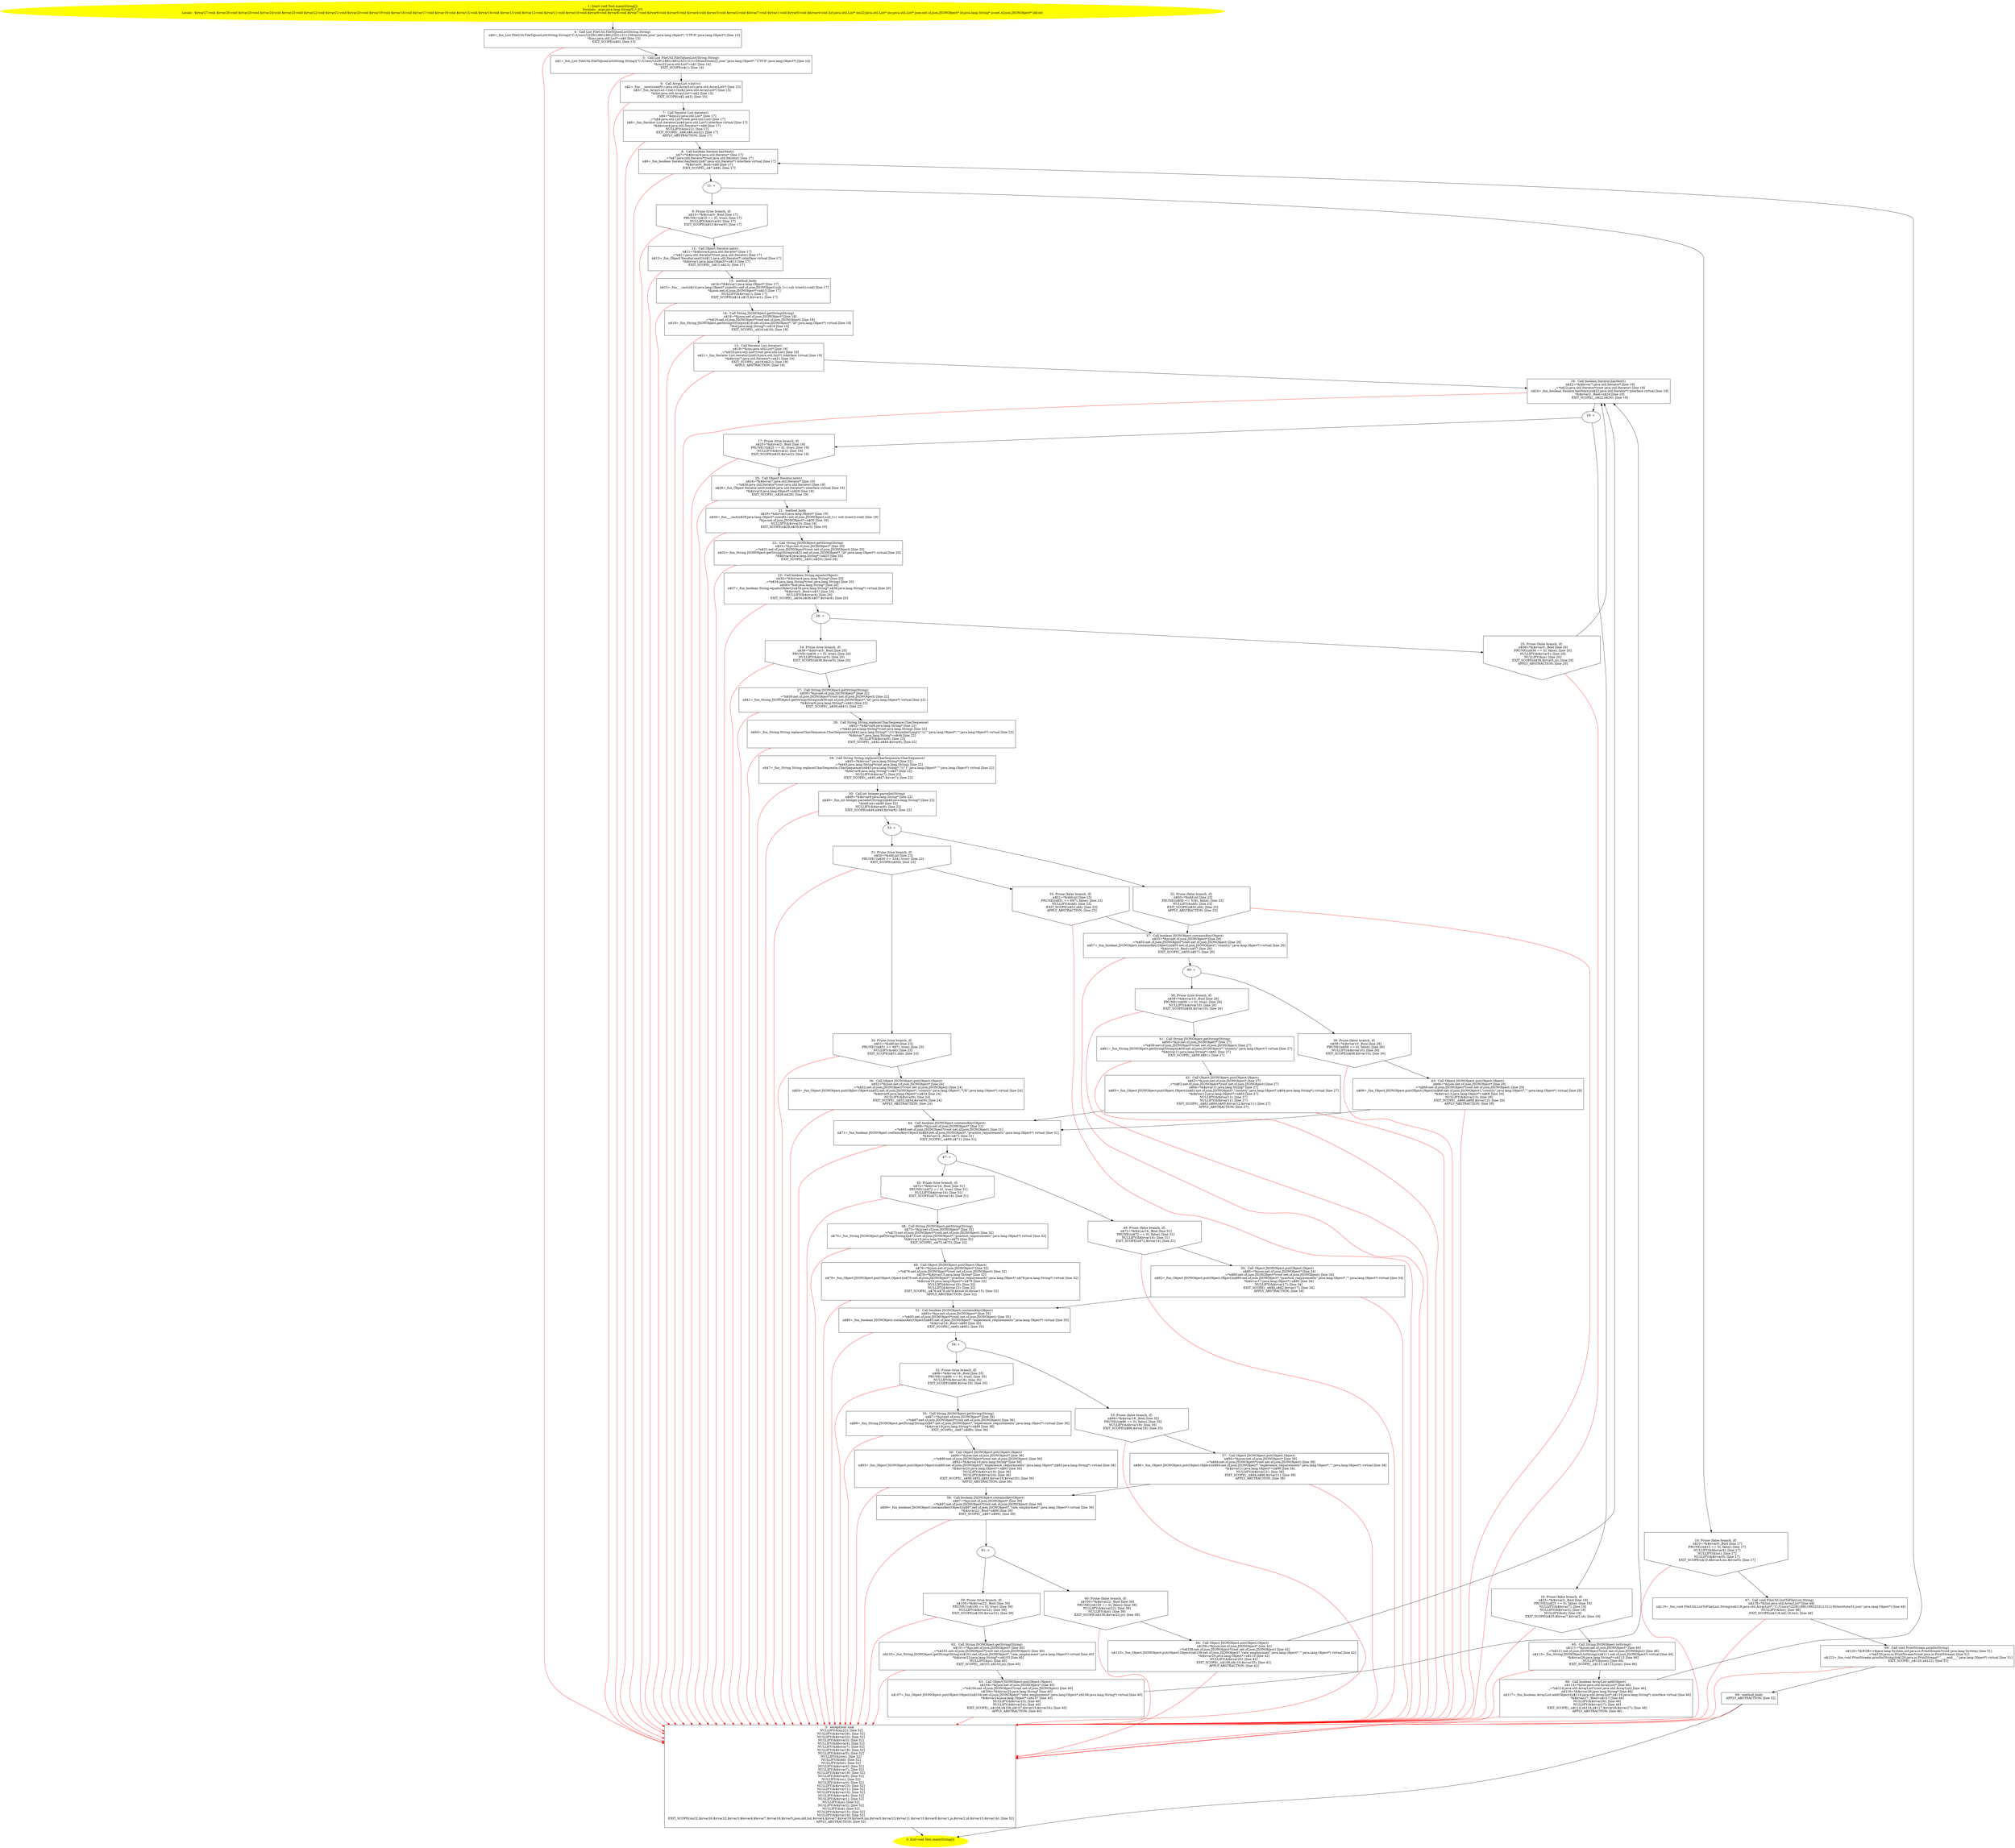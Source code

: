 /* @generated */
digraph cfg {
"com.dulishuo.zhongyingwang.Test.main(java.lang.String[]):void.a3fb901cefc998902e43892b66d75580_1" [label="1: Start void Test.main(String[])\nFormals:  args:java.lang.String*[_*_](*)\nLocals:  $irvar27:void $irvar26:void $irvar25:void $irvar24:void $irvar23:void $irvar22:void $irvar21:void $irvar20:void $irvar19:void $irvar18:void $irvar17:void $irvar16:void $irvar15:void $irvar14:void $irvar13:void $irvar12:void $irvar11:void $irvar10:void $irvar9:void $irvar8:void $irvar7:void $irvar6:void $irvar5:void $irvar4:void $irvar3:void $irvar2:void $bcvar7:void $irvar1:void $irvar0:void $bcvar4:void list:java.util.List* ins22:java.util.List* ins:java.util.List* json:net.sf.json.JSONObject* id:java.lang.String* jo:net.sf.json.JSONObject* idd:int \n  " color=yellow style=filled]
	

	 "com.dulishuo.zhongyingwang.Test.main(java.lang.String[]):void.a3fb901cefc998902e43892b66d75580_1" -> "com.dulishuo.zhongyingwang.Test.main(java.lang.String[]):void.a3fb901cefc998902e43892b66d75580_4" ;
"com.dulishuo.zhongyingwang.Test.main(java.lang.String[]):void.a3fb901cefc998902e43892b66d75580_2" [label="2: Exit void Test.main(String[]) \n  " color=yellow style=filled]
	

"com.dulishuo.zhongyingwang.Test.main(java.lang.String[]):void.a3fb901cefc998902e43892b66d75580_3" [label="3:  exceptions sink \n   NULLIFY(&ins22); [line 52]\n  NULLIFY(&$irvar26); [line 52]\n  NULLIFY(&$irvar22); [line 52]\n  NULLIFY(&$irvar3); [line 52]\n  NULLIFY(&$bcvar4); [line 52]\n  NULLIFY(&$bcvar7); [line 52]\n  NULLIFY(&$irvar18); [line 52]\n  NULLIFY(&$irvar5); [line 52]\n  NULLIFY(&json); [line 52]\n  NULLIFY(&idd); [line 52]\n  NULLIFY(&list); [line 52]\n  NULLIFY(&$irvar4); [line 52]\n  NULLIFY(&$irvar7); [line 52]\n  NULLIFY(&$irvar19); [line 52]\n  NULLIFY(&$irvar6); [line 52]\n  NULLIFY(&ins); [line 52]\n  NULLIFY(&$irvar0); [line 52]\n  NULLIFY(&$irvar23); [line 52]\n  NULLIFY(&$irvar11); [line 52]\n  NULLIFY(&$irvar10); [line 52]\n  NULLIFY(&$irvar8); [line 52]\n  NULLIFY(&$irvar1); [line 52]\n  NULLIFY(&jo); [line 52]\n  NULLIFY(&$irvar2); [line 52]\n  NULLIFY(&id); [line 52]\n  NULLIFY(&$irvar15); [line 52]\n  NULLIFY(&$irvar14); [line 52]\n  EXIT_SCOPE(ins22,$irvar26,$irvar22,$irvar3,$bcvar4,$bcvar7,$irvar18,$irvar5,json,idd,list,$irvar4,$irvar7,$irvar19,$irvar6,ins,$irvar0,$irvar23,$irvar11,$irvar10,$irvar8,$irvar1,jo,$irvar2,id,$irvar15,$irvar14); [line 52]\n  APPLY_ABSTRACTION; [line 52]\n " shape="box"]
	

	 "com.dulishuo.zhongyingwang.Test.main(java.lang.String[]):void.a3fb901cefc998902e43892b66d75580_3" -> "com.dulishuo.zhongyingwang.Test.main(java.lang.String[]):void.a3fb901cefc998902e43892b66d75580_2" ;
"com.dulishuo.zhongyingwang.Test.main(java.lang.String[]):void.a3fb901cefc998902e43892b66d75580_4" [label="4:  Call List FileUtil.FileToJsonList(String,String) \n   n$0=_fun_List FileUtil.FileToJsonList(String,String)(\"C:/Users/\\\\229\\\\188\\\\186\\\\232\\\\131\\\\156/institute.json\":java.lang.Object*,\"UTF-8\":java.lang.Object*) [line 13]\n  *&ins:java.util.List*=n$0 [line 13]\n  EXIT_SCOPE(n$0); [line 13]\n " shape="box"]
	

	 "com.dulishuo.zhongyingwang.Test.main(java.lang.String[]):void.a3fb901cefc998902e43892b66d75580_4" -> "com.dulishuo.zhongyingwang.Test.main(java.lang.String[]):void.a3fb901cefc998902e43892b66d75580_5" ;
	 "com.dulishuo.zhongyingwang.Test.main(java.lang.String[]):void.a3fb901cefc998902e43892b66d75580_4" -> "com.dulishuo.zhongyingwang.Test.main(java.lang.String[]):void.a3fb901cefc998902e43892b66d75580_3" [color="red" ];
"com.dulishuo.zhongyingwang.Test.main(java.lang.String[]):void.a3fb901cefc998902e43892b66d75580_5" [label="5:  Call List FileUtil.FileToJsonList(String,String) \n   n$1=_fun_List FileUtil.FileToJsonList(String,String)(\"C:/Users/\\\\229\\\\188\\\\186\\\\232\\\\131\\\\156/institute22.json\":java.lang.Object*,\"UTF-8\":java.lang.Object*) [line 14]\n  *&ins22:java.util.List*=n$1 [line 14]\n  EXIT_SCOPE(n$1); [line 14]\n " shape="box"]
	

	 "com.dulishuo.zhongyingwang.Test.main(java.lang.String[]):void.a3fb901cefc998902e43892b66d75580_5" -> "com.dulishuo.zhongyingwang.Test.main(java.lang.String[]):void.a3fb901cefc998902e43892b66d75580_6" ;
	 "com.dulishuo.zhongyingwang.Test.main(java.lang.String[]):void.a3fb901cefc998902e43892b66d75580_5" -> "com.dulishuo.zhongyingwang.Test.main(java.lang.String[]):void.a3fb901cefc998902e43892b66d75580_3" [color="red" ];
"com.dulishuo.zhongyingwang.Test.main(java.lang.String[]):void.a3fb901cefc998902e43892b66d75580_6" [label="6:  Call ArrayList.<init>() \n   n$2=_fun___new(sizeof(t=java.util.ArrayList):java.util.ArrayList*) [line 15]\n  n$3=_fun_ArrayList.<init>()(n$2:java.util.ArrayList*) [line 15]\n  *&list:java.util.ArrayList*=n$2 [line 15]\n  EXIT_SCOPE(n$2,n$3); [line 15]\n " shape="box"]
	

	 "com.dulishuo.zhongyingwang.Test.main(java.lang.String[]):void.a3fb901cefc998902e43892b66d75580_6" -> "com.dulishuo.zhongyingwang.Test.main(java.lang.String[]):void.a3fb901cefc998902e43892b66d75580_7" ;
	 "com.dulishuo.zhongyingwang.Test.main(java.lang.String[]):void.a3fb901cefc998902e43892b66d75580_6" -> "com.dulishuo.zhongyingwang.Test.main(java.lang.String[]):void.a3fb901cefc998902e43892b66d75580_3" [color="red" ];
"com.dulishuo.zhongyingwang.Test.main(java.lang.String[]):void.a3fb901cefc998902e43892b66d75580_7" [label="7:  Call Iterator List.iterator() \n   n$4=*&ins22:java.util.List* [line 17]\n  _=*n$4:java.util.List*(root java.util.List) [line 17]\n  n$6=_fun_Iterator List.iterator()(n$4:java.util.List*) interface virtual [line 17]\n  *&$bcvar4:java.util.Iterator*=n$6 [line 17]\n  NULLIFY(&ins22); [line 17]\n  EXIT_SCOPE(_,n$4,n$6,ins22); [line 17]\n  APPLY_ABSTRACTION; [line 17]\n " shape="box"]
	

	 "com.dulishuo.zhongyingwang.Test.main(java.lang.String[]):void.a3fb901cefc998902e43892b66d75580_7" -> "com.dulishuo.zhongyingwang.Test.main(java.lang.String[]):void.a3fb901cefc998902e43892b66d75580_8" ;
	 "com.dulishuo.zhongyingwang.Test.main(java.lang.String[]):void.a3fb901cefc998902e43892b66d75580_7" -> "com.dulishuo.zhongyingwang.Test.main(java.lang.String[]):void.a3fb901cefc998902e43892b66d75580_3" [color="red" ];
"com.dulishuo.zhongyingwang.Test.main(java.lang.String[]):void.a3fb901cefc998902e43892b66d75580_8" [label="8:  Call boolean Iterator.hasNext() \n   n$7=*&$bcvar4:java.util.Iterator* [line 17]\n  _=*n$7:java.util.Iterator*(root java.util.Iterator) [line 17]\n  n$9=_fun_boolean Iterator.hasNext()(n$7:java.util.Iterator*) interface virtual [line 17]\n  *&$irvar0:_Bool=n$9 [line 17]\n  EXIT_SCOPE(_,n$7,n$9); [line 17]\n " shape="box"]
	

	 "com.dulishuo.zhongyingwang.Test.main(java.lang.String[]):void.a3fb901cefc998902e43892b66d75580_8" -> "com.dulishuo.zhongyingwang.Test.main(java.lang.String[]):void.a3fb901cefc998902e43892b66d75580_11" ;
	 "com.dulishuo.zhongyingwang.Test.main(java.lang.String[]):void.a3fb901cefc998902e43892b66d75580_8" -> "com.dulishuo.zhongyingwang.Test.main(java.lang.String[]):void.a3fb901cefc998902e43892b66d75580_3" [color="red" ];
"com.dulishuo.zhongyingwang.Test.main(java.lang.String[]):void.a3fb901cefc998902e43892b66d75580_9" [label="9: Prune (true branch, if) \n   n$10=*&$irvar0:_Bool [line 17]\n  PRUNE(!(n$10 == 0), true); [line 17]\n  NULLIFY(&$irvar0); [line 17]\n  EXIT_SCOPE(n$10,$irvar0); [line 17]\n " shape="invhouse"]
	

	 "com.dulishuo.zhongyingwang.Test.main(java.lang.String[]):void.a3fb901cefc998902e43892b66d75580_9" -> "com.dulishuo.zhongyingwang.Test.main(java.lang.String[]):void.a3fb901cefc998902e43892b66d75580_12" ;
	 "com.dulishuo.zhongyingwang.Test.main(java.lang.String[]):void.a3fb901cefc998902e43892b66d75580_9" -> "com.dulishuo.zhongyingwang.Test.main(java.lang.String[]):void.a3fb901cefc998902e43892b66d75580_3" [color="red" ];
"com.dulishuo.zhongyingwang.Test.main(java.lang.String[]):void.a3fb901cefc998902e43892b66d75580_10" [label="10: Prune (false branch, if) \n   n$10=*&$irvar0:_Bool [line 17]\n  PRUNE((n$10 == 0), false); [line 17]\n  NULLIFY(&$bcvar4); [line 17]\n  NULLIFY(&ins); [line 17]\n  NULLIFY(&$irvar0); [line 17]\n  EXIT_SCOPE(n$10,$bcvar4,ins,$irvar0); [line 17]\n " shape="invhouse"]
	

	 "com.dulishuo.zhongyingwang.Test.main(java.lang.String[]):void.a3fb901cefc998902e43892b66d75580_10" -> "com.dulishuo.zhongyingwang.Test.main(java.lang.String[]):void.a3fb901cefc998902e43892b66d75580_67" ;
	 "com.dulishuo.zhongyingwang.Test.main(java.lang.String[]):void.a3fb901cefc998902e43892b66d75580_10" -> "com.dulishuo.zhongyingwang.Test.main(java.lang.String[]):void.a3fb901cefc998902e43892b66d75580_3" [color="red" ];
"com.dulishuo.zhongyingwang.Test.main(java.lang.String[]):void.a3fb901cefc998902e43892b66d75580_11" [label="11: + \n  " ]
	

	 "com.dulishuo.zhongyingwang.Test.main(java.lang.String[]):void.a3fb901cefc998902e43892b66d75580_11" -> "com.dulishuo.zhongyingwang.Test.main(java.lang.String[]):void.a3fb901cefc998902e43892b66d75580_9" ;
	 "com.dulishuo.zhongyingwang.Test.main(java.lang.String[]):void.a3fb901cefc998902e43892b66d75580_11" -> "com.dulishuo.zhongyingwang.Test.main(java.lang.String[]):void.a3fb901cefc998902e43892b66d75580_10" ;
"com.dulishuo.zhongyingwang.Test.main(java.lang.String[]):void.a3fb901cefc998902e43892b66d75580_12" [label="12:  Call Object Iterator.next() \n   n$11=*&$bcvar4:java.util.Iterator* [line 17]\n  _=*n$11:java.util.Iterator*(root java.util.Iterator) [line 17]\n  n$13=_fun_Object Iterator.next()(n$11:java.util.Iterator*) interface virtual [line 17]\n  *&$irvar1:java.lang.Object*=n$13 [line 17]\n  EXIT_SCOPE(_,n$11,n$13); [line 17]\n " shape="box"]
	

	 "com.dulishuo.zhongyingwang.Test.main(java.lang.String[]):void.a3fb901cefc998902e43892b66d75580_12" -> "com.dulishuo.zhongyingwang.Test.main(java.lang.String[]):void.a3fb901cefc998902e43892b66d75580_13" ;
	 "com.dulishuo.zhongyingwang.Test.main(java.lang.String[]):void.a3fb901cefc998902e43892b66d75580_12" -> "com.dulishuo.zhongyingwang.Test.main(java.lang.String[]):void.a3fb901cefc998902e43892b66d75580_3" [color="red" ];
"com.dulishuo.zhongyingwang.Test.main(java.lang.String[]):void.a3fb901cefc998902e43892b66d75580_13" [label="13:  method_body \n   n$14=*&$irvar1:java.lang.Object* [line 17]\n  n$15=_fun___cast(n$14:java.lang.Object*,sizeof(t=net.sf.json.JSONObject;sub_t=( sub )(cast)):void) [line 17]\n  *&json:net.sf.json.JSONObject*=n$15 [line 17]\n  NULLIFY(&$irvar1); [line 17]\n  EXIT_SCOPE(n$14,n$15,$irvar1); [line 17]\n " shape="box"]
	

	 "com.dulishuo.zhongyingwang.Test.main(java.lang.String[]):void.a3fb901cefc998902e43892b66d75580_13" -> "com.dulishuo.zhongyingwang.Test.main(java.lang.String[]):void.a3fb901cefc998902e43892b66d75580_14" ;
	 "com.dulishuo.zhongyingwang.Test.main(java.lang.String[]):void.a3fb901cefc998902e43892b66d75580_13" -> "com.dulishuo.zhongyingwang.Test.main(java.lang.String[]):void.a3fb901cefc998902e43892b66d75580_3" [color="red" ];
"com.dulishuo.zhongyingwang.Test.main(java.lang.String[]):void.a3fb901cefc998902e43892b66d75580_14" [label="14:  Call String JSONObject.getString(String) \n   n$16=*&json:net.sf.json.JSONObject* [line 18]\n  _=*n$16:net.sf.json.JSONObject*(root net.sf.json.JSONObject) [line 18]\n  n$18=_fun_String JSONObject.getString(String)(n$16:net.sf.json.JSONObject*,\"id\":java.lang.Object*) virtual [line 18]\n  *&id:java.lang.String*=n$18 [line 18]\n  EXIT_SCOPE(_,n$16,n$18); [line 18]\n " shape="box"]
	

	 "com.dulishuo.zhongyingwang.Test.main(java.lang.String[]):void.a3fb901cefc998902e43892b66d75580_14" -> "com.dulishuo.zhongyingwang.Test.main(java.lang.String[]):void.a3fb901cefc998902e43892b66d75580_15" ;
	 "com.dulishuo.zhongyingwang.Test.main(java.lang.String[]):void.a3fb901cefc998902e43892b66d75580_14" -> "com.dulishuo.zhongyingwang.Test.main(java.lang.String[]):void.a3fb901cefc998902e43892b66d75580_3" [color="red" ];
"com.dulishuo.zhongyingwang.Test.main(java.lang.String[]):void.a3fb901cefc998902e43892b66d75580_15" [label="15:  Call Iterator List.iterator() \n   n$19=*&ins:java.util.List* [line 19]\n  _=*n$19:java.util.List*(root java.util.List) [line 19]\n  n$21=_fun_Iterator List.iterator()(n$19:java.util.List*) interface virtual [line 19]\n  *&$bcvar7:java.util.Iterator*=n$21 [line 19]\n  EXIT_SCOPE(_,n$19,n$21); [line 19]\n  APPLY_ABSTRACTION; [line 19]\n " shape="box"]
	

	 "com.dulishuo.zhongyingwang.Test.main(java.lang.String[]):void.a3fb901cefc998902e43892b66d75580_15" -> "com.dulishuo.zhongyingwang.Test.main(java.lang.String[]):void.a3fb901cefc998902e43892b66d75580_16" ;
	 "com.dulishuo.zhongyingwang.Test.main(java.lang.String[]):void.a3fb901cefc998902e43892b66d75580_15" -> "com.dulishuo.zhongyingwang.Test.main(java.lang.String[]):void.a3fb901cefc998902e43892b66d75580_3" [color="red" ];
"com.dulishuo.zhongyingwang.Test.main(java.lang.String[]):void.a3fb901cefc998902e43892b66d75580_16" [label="16:  Call boolean Iterator.hasNext() \n   n$22=*&$bcvar7:java.util.Iterator* [line 19]\n  _=*n$22:java.util.Iterator*(root java.util.Iterator) [line 19]\n  n$24=_fun_boolean Iterator.hasNext()(n$22:java.util.Iterator*) interface virtual [line 19]\n  *&$irvar2:_Bool=n$24 [line 19]\n  EXIT_SCOPE(_,n$22,n$24); [line 19]\n " shape="box"]
	

	 "com.dulishuo.zhongyingwang.Test.main(java.lang.String[]):void.a3fb901cefc998902e43892b66d75580_16" -> "com.dulishuo.zhongyingwang.Test.main(java.lang.String[]):void.a3fb901cefc998902e43892b66d75580_19" ;
	 "com.dulishuo.zhongyingwang.Test.main(java.lang.String[]):void.a3fb901cefc998902e43892b66d75580_16" -> "com.dulishuo.zhongyingwang.Test.main(java.lang.String[]):void.a3fb901cefc998902e43892b66d75580_3" [color="red" ];
"com.dulishuo.zhongyingwang.Test.main(java.lang.String[]):void.a3fb901cefc998902e43892b66d75580_17" [label="17: Prune (true branch, if) \n   n$25=*&$irvar2:_Bool [line 19]\n  PRUNE(!(n$25 == 0), true); [line 19]\n  NULLIFY(&$irvar2); [line 19]\n  EXIT_SCOPE(n$25,$irvar2); [line 19]\n " shape="invhouse"]
	

	 "com.dulishuo.zhongyingwang.Test.main(java.lang.String[]):void.a3fb901cefc998902e43892b66d75580_17" -> "com.dulishuo.zhongyingwang.Test.main(java.lang.String[]):void.a3fb901cefc998902e43892b66d75580_20" ;
	 "com.dulishuo.zhongyingwang.Test.main(java.lang.String[]):void.a3fb901cefc998902e43892b66d75580_17" -> "com.dulishuo.zhongyingwang.Test.main(java.lang.String[]):void.a3fb901cefc998902e43892b66d75580_3" [color="red" ];
"com.dulishuo.zhongyingwang.Test.main(java.lang.String[]):void.a3fb901cefc998902e43892b66d75580_18" [label="18: Prune (false branch, if) \n   n$25=*&$irvar2:_Bool [line 19]\n  PRUNE((n$25 == 0), false); [line 19]\n  NULLIFY(&$bcvar7); [line 19]\n  NULLIFY(&$irvar2); [line 19]\n  NULLIFY(&id); [line 19]\n  EXIT_SCOPE(n$25,$bcvar7,$irvar2,id); [line 19]\n " shape="invhouse"]
	

	 "com.dulishuo.zhongyingwang.Test.main(java.lang.String[]):void.a3fb901cefc998902e43892b66d75580_18" -> "com.dulishuo.zhongyingwang.Test.main(java.lang.String[]):void.a3fb901cefc998902e43892b66d75580_65" ;
	 "com.dulishuo.zhongyingwang.Test.main(java.lang.String[]):void.a3fb901cefc998902e43892b66d75580_18" -> "com.dulishuo.zhongyingwang.Test.main(java.lang.String[]):void.a3fb901cefc998902e43892b66d75580_3" [color="red" ];
"com.dulishuo.zhongyingwang.Test.main(java.lang.String[]):void.a3fb901cefc998902e43892b66d75580_19" [label="19: + \n  " ]
	

	 "com.dulishuo.zhongyingwang.Test.main(java.lang.String[]):void.a3fb901cefc998902e43892b66d75580_19" -> "com.dulishuo.zhongyingwang.Test.main(java.lang.String[]):void.a3fb901cefc998902e43892b66d75580_17" ;
	 "com.dulishuo.zhongyingwang.Test.main(java.lang.String[]):void.a3fb901cefc998902e43892b66d75580_19" -> "com.dulishuo.zhongyingwang.Test.main(java.lang.String[]):void.a3fb901cefc998902e43892b66d75580_18" ;
"com.dulishuo.zhongyingwang.Test.main(java.lang.String[]):void.a3fb901cefc998902e43892b66d75580_20" [label="20:  Call Object Iterator.next() \n   n$26=*&$bcvar7:java.util.Iterator* [line 19]\n  _=*n$26:java.util.Iterator*(root java.util.Iterator) [line 19]\n  n$28=_fun_Object Iterator.next()(n$26:java.util.Iterator*) interface virtual [line 19]\n  *&$irvar3:java.lang.Object*=n$28 [line 19]\n  EXIT_SCOPE(_,n$26,n$28); [line 19]\n " shape="box"]
	

	 "com.dulishuo.zhongyingwang.Test.main(java.lang.String[]):void.a3fb901cefc998902e43892b66d75580_20" -> "com.dulishuo.zhongyingwang.Test.main(java.lang.String[]):void.a3fb901cefc998902e43892b66d75580_21" ;
	 "com.dulishuo.zhongyingwang.Test.main(java.lang.String[]):void.a3fb901cefc998902e43892b66d75580_20" -> "com.dulishuo.zhongyingwang.Test.main(java.lang.String[]):void.a3fb901cefc998902e43892b66d75580_3" [color="red" ];
"com.dulishuo.zhongyingwang.Test.main(java.lang.String[]):void.a3fb901cefc998902e43892b66d75580_21" [label="21:  method_body \n   n$29=*&$irvar3:java.lang.Object* [line 19]\n  n$30=_fun___cast(n$29:java.lang.Object*,sizeof(t=net.sf.json.JSONObject;sub_t=( sub )(cast)):void) [line 19]\n  *&jo:net.sf.json.JSONObject*=n$30 [line 19]\n  NULLIFY(&$irvar3); [line 19]\n  EXIT_SCOPE(n$29,n$30,$irvar3); [line 19]\n " shape="box"]
	

	 "com.dulishuo.zhongyingwang.Test.main(java.lang.String[]):void.a3fb901cefc998902e43892b66d75580_21" -> "com.dulishuo.zhongyingwang.Test.main(java.lang.String[]):void.a3fb901cefc998902e43892b66d75580_22" ;
	 "com.dulishuo.zhongyingwang.Test.main(java.lang.String[]):void.a3fb901cefc998902e43892b66d75580_21" -> "com.dulishuo.zhongyingwang.Test.main(java.lang.String[]):void.a3fb901cefc998902e43892b66d75580_3" [color="red" ];
"com.dulishuo.zhongyingwang.Test.main(java.lang.String[]):void.a3fb901cefc998902e43892b66d75580_22" [label="22:  Call String JSONObject.getString(String) \n   n$31=*&jo:net.sf.json.JSONObject* [line 20]\n  _=*n$31:net.sf.json.JSONObject*(root net.sf.json.JSONObject) [line 20]\n  n$33=_fun_String JSONObject.getString(String)(n$31:net.sf.json.JSONObject*,\"id\":java.lang.Object*) virtual [line 20]\n  *&$irvar4:java.lang.String*=n$33 [line 20]\n  EXIT_SCOPE(_,n$31,n$33); [line 20]\n " shape="box"]
	

	 "com.dulishuo.zhongyingwang.Test.main(java.lang.String[]):void.a3fb901cefc998902e43892b66d75580_22" -> "com.dulishuo.zhongyingwang.Test.main(java.lang.String[]):void.a3fb901cefc998902e43892b66d75580_23" ;
	 "com.dulishuo.zhongyingwang.Test.main(java.lang.String[]):void.a3fb901cefc998902e43892b66d75580_22" -> "com.dulishuo.zhongyingwang.Test.main(java.lang.String[]):void.a3fb901cefc998902e43892b66d75580_3" [color="red" ];
"com.dulishuo.zhongyingwang.Test.main(java.lang.String[]):void.a3fb901cefc998902e43892b66d75580_23" [label="23:  Call boolean String.equals(Object) \n   n$34=*&$irvar4:java.lang.String* [line 20]\n  _=*n$34:java.lang.String*(root java.lang.String) [line 20]\n  n$36=*&id:java.lang.String* [line 20]\n  n$37=_fun_boolean String.equals(Object)(n$34:java.lang.String*,n$36:java.lang.String*) virtual [line 20]\n  *&$irvar5:_Bool=n$37 [line 20]\n  NULLIFY(&$irvar4); [line 20]\n  EXIT_SCOPE(_,n$34,n$36,n$37,$irvar4); [line 20]\n " shape="box"]
	

	 "com.dulishuo.zhongyingwang.Test.main(java.lang.String[]):void.a3fb901cefc998902e43892b66d75580_23" -> "com.dulishuo.zhongyingwang.Test.main(java.lang.String[]):void.a3fb901cefc998902e43892b66d75580_26" ;
	 "com.dulishuo.zhongyingwang.Test.main(java.lang.String[]):void.a3fb901cefc998902e43892b66d75580_23" -> "com.dulishuo.zhongyingwang.Test.main(java.lang.String[]):void.a3fb901cefc998902e43892b66d75580_3" [color="red" ];
"com.dulishuo.zhongyingwang.Test.main(java.lang.String[]):void.a3fb901cefc998902e43892b66d75580_24" [label="24: Prune (true branch, if) \n   n$38=*&$irvar5:_Bool [line 20]\n  PRUNE(!(n$38 == 0), true); [line 20]\n  NULLIFY(&$irvar5); [line 20]\n  EXIT_SCOPE(n$38,$irvar5); [line 20]\n " shape="invhouse"]
	

	 "com.dulishuo.zhongyingwang.Test.main(java.lang.String[]):void.a3fb901cefc998902e43892b66d75580_24" -> "com.dulishuo.zhongyingwang.Test.main(java.lang.String[]):void.a3fb901cefc998902e43892b66d75580_27" ;
	 "com.dulishuo.zhongyingwang.Test.main(java.lang.String[]):void.a3fb901cefc998902e43892b66d75580_24" -> "com.dulishuo.zhongyingwang.Test.main(java.lang.String[]):void.a3fb901cefc998902e43892b66d75580_3" [color="red" ];
"com.dulishuo.zhongyingwang.Test.main(java.lang.String[]):void.a3fb901cefc998902e43892b66d75580_25" [label="25: Prune (false branch, if) \n   n$38=*&$irvar5:_Bool [line 20]\n  PRUNE((n$38 == 0), false); [line 20]\n  NULLIFY(&$irvar5); [line 20]\n  NULLIFY(&jo); [line 20]\n  EXIT_SCOPE(n$38,$irvar5,jo); [line 20]\n  APPLY_ABSTRACTION; [line 20]\n " shape="invhouse"]
	

	 "com.dulishuo.zhongyingwang.Test.main(java.lang.String[]):void.a3fb901cefc998902e43892b66d75580_25" -> "com.dulishuo.zhongyingwang.Test.main(java.lang.String[]):void.a3fb901cefc998902e43892b66d75580_16" ;
	 "com.dulishuo.zhongyingwang.Test.main(java.lang.String[]):void.a3fb901cefc998902e43892b66d75580_25" -> "com.dulishuo.zhongyingwang.Test.main(java.lang.String[]):void.a3fb901cefc998902e43892b66d75580_3" [color="red" ];
"com.dulishuo.zhongyingwang.Test.main(java.lang.String[]):void.a3fb901cefc998902e43892b66d75580_26" [label="26: + \n  " ]
	

	 "com.dulishuo.zhongyingwang.Test.main(java.lang.String[]):void.a3fb901cefc998902e43892b66d75580_26" -> "com.dulishuo.zhongyingwang.Test.main(java.lang.String[]):void.a3fb901cefc998902e43892b66d75580_24" ;
	 "com.dulishuo.zhongyingwang.Test.main(java.lang.String[]):void.a3fb901cefc998902e43892b66d75580_26" -> "com.dulishuo.zhongyingwang.Test.main(java.lang.String[]):void.a3fb901cefc998902e43892b66d75580_25" ;
"com.dulishuo.zhongyingwang.Test.main(java.lang.String[]):void.a3fb901cefc998902e43892b66d75580_27" [label="27:  Call String JSONObject.getString(String) \n   n$39=*&jo:net.sf.json.JSONObject* [line 22]\n  _=*n$39:net.sf.json.JSONObject*(root net.sf.json.JSONObject) [line 22]\n  n$41=_fun_String JSONObject.getString(String)(n$39:net.sf.json.JSONObject*,\"id\":java.lang.Object*) virtual [line 22]\n  *&$irvar6:java.lang.String*=n$41 [line 22]\n  EXIT_SCOPE(_,n$39,n$41); [line 22]\n " shape="box"]
	

	 "com.dulishuo.zhongyingwang.Test.main(java.lang.String[]):void.a3fb901cefc998902e43892b66d75580_27" -> "com.dulishuo.zhongyingwang.Test.main(java.lang.String[]):void.a3fb901cefc998902e43892b66d75580_28" ;
	 "com.dulishuo.zhongyingwang.Test.main(java.lang.String[]):void.a3fb901cefc998902e43892b66d75580_27" -> "com.dulishuo.zhongyingwang.Test.main(java.lang.String[]):void.a3fb901cefc998902e43892b66d75580_3" [color="red" ];
"com.dulishuo.zhongyingwang.Test.main(java.lang.String[]):void.a3fb901cefc998902e43892b66d75580_28" [label="28:  Call String String.replace(CharSequence,CharSequence) \n   n$42=*&$irvar6:java.lang.String* [line 22]\n  _=*n$42:java.lang.String*(root java.lang.String) [line 22]\n  n$44=_fun_String String.replace(CharSequence,CharSequence)(n$42:java.lang.String*,\"{\\\\\\\"$numberLong\\\\\\\":\\\\\\\"\":java.lang.Object*,\"\":java.lang.Object*) virtual [line 22]\n  *&$irvar7:java.lang.String*=n$44 [line 22]\n  NULLIFY(&$irvar6); [line 22]\n  EXIT_SCOPE(_,n$42,n$44,$irvar6); [line 22]\n " shape="box"]
	

	 "com.dulishuo.zhongyingwang.Test.main(java.lang.String[]):void.a3fb901cefc998902e43892b66d75580_28" -> "com.dulishuo.zhongyingwang.Test.main(java.lang.String[]):void.a3fb901cefc998902e43892b66d75580_29" ;
	 "com.dulishuo.zhongyingwang.Test.main(java.lang.String[]):void.a3fb901cefc998902e43892b66d75580_28" -> "com.dulishuo.zhongyingwang.Test.main(java.lang.String[]):void.a3fb901cefc998902e43892b66d75580_3" [color="red" ];
"com.dulishuo.zhongyingwang.Test.main(java.lang.String[]):void.a3fb901cefc998902e43892b66d75580_29" [label="29:  Call String String.replace(CharSequence,CharSequence) \n   n$45=*&$irvar7:java.lang.String* [line 22]\n  _=*n$45:java.lang.String*(root java.lang.String) [line 22]\n  n$47=_fun_String String.replace(CharSequence,CharSequence)(n$45:java.lang.String*,\"\\\\\\\"}\":java.lang.Object*,\"\":java.lang.Object*) virtual [line 22]\n  *&$irvar8:java.lang.String*=n$47 [line 22]\n  NULLIFY(&$irvar7); [line 22]\n  EXIT_SCOPE(_,n$45,n$47,$irvar7); [line 22]\n " shape="box"]
	

	 "com.dulishuo.zhongyingwang.Test.main(java.lang.String[]):void.a3fb901cefc998902e43892b66d75580_29" -> "com.dulishuo.zhongyingwang.Test.main(java.lang.String[]):void.a3fb901cefc998902e43892b66d75580_30" ;
	 "com.dulishuo.zhongyingwang.Test.main(java.lang.String[]):void.a3fb901cefc998902e43892b66d75580_29" -> "com.dulishuo.zhongyingwang.Test.main(java.lang.String[]):void.a3fb901cefc998902e43892b66d75580_3" [color="red" ];
"com.dulishuo.zhongyingwang.Test.main(java.lang.String[]):void.a3fb901cefc998902e43892b66d75580_30" [label="30:  Call int Integer.parseInt(String) \n   n$48=*&$irvar8:java.lang.String* [line 22]\n  n$49=_fun_int Integer.parseInt(String)(n$48:java.lang.String*) [line 22]\n  *&idd:int=n$49 [line 22]\n  NULLIFY(&$irvar8); [line 22]\n  EXIT_SCOPE(n$48,n$49,$irvar8); [line 22]\n " shape="box"]
	

	 "com.dulishuo.zhongyingwang.Test.main(java.lang.String[]):void.a3fb901cefc998902e43892b66d75580_30" -> "com.dulishuo.zhongyingwang.Test.main(java.lang.String[]):void.a3fb901cefc998902e43892b66d75580_33" ;
	 "com.dulishuo.zhongyingwang.Test.main(java.lang.String[]):void.a3fb901cefc998902e43892b66d75580_30" -> "com.dulishuo.zhongyingwang.Test.main(java.lang.String[]):void.a3fb901cefc998902e43892b66d75580_3" [color="red" ];
"com.dulishuo.zhongyingwang.Test.main(java.lang.String[]):void.a3fb901cefc998902e43892b66d75580_31" [label="31: Prune (true branch, if) \n   n$50=*&idd:int [line 23]\n  PRUNE(!(n$50 <= 534), true); [line 23]\n  EXIT_SCOPE(n$50); [line 23]\n " shape="invhouse"]
	

	 "com.dulishuo.zhongyingwang.Test.main(java.lang.String[]):void.a3fb901cefc998902e43892b66d75580_31" -> "com.dulishuo.zhongyingwang.Test.main(java.lang.String[]):void.a3fb901cefc998902e43892b66d75580_34" ;
	 "com.dulishuo.zhongyingwang.Test.main(java.lang.String[]):void.a3fb901cefc998902e43892b66d75580_31" -> "com.dulishuo.zhongyingwang.Test.main(java.lang.String[]):void.a3fb901cefc998902e43892b66d75580_35" ;
	 "com.dulishuo.zhongyingwang.Test.main(java.lang.String[]):void.a3fb901cefc998902e43892b66d75580_31" -> "com.dulishuo.zhongyingwang.Test.main(java.lang.String[]):void.a3fb901cefc998902e43892b66d75580_3" [color="red" ];
"com.dulishuo.zhongyingwang.Test.main(java.lang.String[]):void.a3fb901cefc998902e43892b66d75580_32" [label="32: Prune (false branch, if) \n   n$50=*&idd:int [line 23]\n  PRUNE((n$50 <= 534), false); [line 23]\n  NULLIFY(&idd); [line 23]\n  EXIT_SCOPE(n$50,idd); [line 23]\n  APPLY_ABSTRACTION; [line 23]\n " shape="invhouse"]
	

	 "com.dulishuo.zhongyingwang.Test.main(java.lang.String[]):void.a3fb901cefc998902e43892b66d75580_32" -> "com.dulishuo.zhongyingwang.Test.main(java.lang.String[]):void.a3fb901cefc998902e43892b66d75580_37" ;
	 "com.dulishuo.zhongyingwang.Test.main(java.lang.String[]):void.a3fb901cefc998902e43892b66d75580_32" -> "com.dulishuo.zhongyingwang.Test.main(java.lang.String[]):void.a3fb901cefc998902e43892b66d75580_3" [color="red" ];
"com.dulishuo.zhongyingwang.Test.main(java.lang.String[]):void.a3fb901cefc998902e43892b66d75580_33" [label="33: + \n  " ]
	

	 "com.dulishuo.zhongyingwang.Test.main(java.lang.String[]):void.a3fb901cefc998902e43892b66d75580_33" -> "com.dulishuo.zhongyingwang.Test.main(java.lang.String[]):void.a3fb901cefc998902e43892b66d75580_31" ;
	 "com.dulishuo.zhongyingwang.Test.main(java.lang.String[]):void.a3fb901cefc998902e43892b66d75580_33" -> "com.dulishuo.zhongyingwang.Test.main(java.lang.String[]):void.a3fb901cefc998902e43892b66d75580_32" ;
"com.dulishuo.zhongyingwang.Test.main(java.lang.String[]):void.a3fb901cefc998902e43892b66d75580_34" [label="34: Prune (true branch, if) \n   n$51=*&idd:int [line 23]\n  PRUNE(!(n$51 >= 697), true); [line 23]\n  NULLIFY(&idd); [line 23]\n  EXIT_SCOPE(n$51,idd); [line 23]\n " shape="invhouse"]
	

	 "com.dulishuo.zhongyingwang.Test.main(java.lang.String[]):void.a3fb901cefc998902e43892b66d75580_34" -> "com.dulishuo.zhongyingwang.Test.main(java.lang.String[]):void.a3fb901cefc998902e43892b66d75580_36" ;
	 "com.dulishuo.zhongyingwang.Test.main(java.lang.String[]):void.a3fb901cefc998902e43892b66d75580_34" -> "com.dulishuo.zhongyingwang.Test.main(java.lang.String[]):void.a3fb901cefc998902e43892b66d75580_3" [color="red" ];
"com.dulishuo.zhongyingwang.Test.main(java.lang.String[]):void.a3fb901cefc998902e43892b66d75580_35" [label="35: Prune (false branch, if) \n   n$51=*&idd:int [line 23]\n  PRUNE((n$51 >= 697), false); [line 23]\n  NULLIFY(&idd); [line 23]\n  EXIT_SCOPE(n$51,idd); [line 23]\n  APPLY_ABSTRACTION; [line 23]\n " shape="invhouse"]
	

	 "com.dulishuo.zhongyingwang.Test.main(java.lang.String[]):void.a3fb901cefc998902e43892b66d75580_35" -> "com.dulishuo.zhongyingwang.Test.main(java.lang.String[]):void.a3fb901cefc998902e43892b66d75580_37" ;
	 "com.dulishuo.zhongyingwang.Test.main(java.lang.String[]):void.a3fb901cefc998902e43892b66d75580_35" -> "com.dulishuo.zhongyingwang.Test.main(java.lang.String[]):void.a3fb901cefc998902e43892b66d75580_3" [color="red" ];
"com.dulishuo.zhongyingwang.Test.main(java.lang.String[]):void.a3fb901cefc998902e43892b66d75580_36" [label="36:  Call Object JSONObject.put(Object,Object) \n   n$52=*&json:net.sf.json.JSONObject* [line 24]\n  _=*n$52:net.sf.json.JSONObject*(root net.sf.json.JSONObject) [line 24]\n  n$54=_fun_Object JSONObject.put(Object,Object)(n$52:net.sf.json.JSONObject*,\"country\":java.lang.Object*,\"UK\":java.lang.Object*) virtual [line 24]\n  *&$irvar9:java.lang.Object*=n$54 [line 24]\n  NULLIFY(&$irvar9); [line 24]\n  EXIT_SCOPE(_,n$52,n$54,$irvar9); [line 24]\n  APPLY_ABSTRACTION; [line 24]\n " shape="box"]
	

	 "com.dulishuo.zhongyingwang.Test.main(java.lang.String[]):void.a3fb901cefc998902e43892b66d75580_36" -> "com.dulishuo.zhongyingwang.Test.main(java.lang.String[]):void.a3fb901cefc998902e43892b66d75580_44" ;
	 "com.dulishuo.zhongyingwang.Test.main(java.lang.String[]):void.a3fb901cefc998902e43892b66d75580_36" -> "com.dulishuo.zhongyingwang.Test.main(java.lang.String[]):void.a3fb901cefc998902e43892b66d75580_3" [color="red" ];
"com.dulishuo.zhongyingwang.Test.main(java.lang.String[]):void.a3fb901cefc998902e43892b66d75580_37" [label="37:  Call boolean JSONObject.containsKey(Object) \n   n$55=*&jo:net.sf.json.JSONObject* [line 26]\n  _=*n$55:net.sf.json.JSONObject*(root net.sf.json.JSONObject) [line 26]\n  n$57=_fun_boolean JSONObject.containsKey(Object)(n$55:net.sf.json.JSONObject*,\"country\":java.lang.Object*) virtual [line 26]\n  *&$irvar10:_Bool=n$57 [line 26]\n  EXIT_SCOPE(_,n$55,n$57); [line 26]\n " shape="box"]
	

	 "com.dulishuo.zhongyingwang.Test.main(java.lang.String[]):void.a3fb901cefc998902e43892b66d75580_37" -> "com.dulishuo.zhongyingwang.Test.main(java.lang.String[]):void.a3fb901cefc998902e43892b66d75580_40" ;
	 "com.dulishuo.zhongyingwang.Test.main(java.lang.String[]):void.a3fb901cefc998902e43892b66d75580_37" -> "com.dulishuo.zhongyingwang.Test.main(java.lang.String[]):void.a3fb901cefc998902e43892b66d75580_3" [color="red" ];
"com.dulishuo.zhongyingwang.Test.main(java.lang.String[]):void.a3fb901cefc998902e43892b66d75580_38" [label="38: Prune (true branch, if) \n   n$58=*&$irvar10:_Bool [line 26]\n  PRUNE(!(n$58 == 0), true); [line 26]\n  NULLIFY(&$irvar10); [line 26]\n  EXIT_SCOPE(n$58,$irvar10); [line 26]\n " shape="invhouse"]
	

	 "com.dulishuo.zhongyingwang.Test.main(java.lang.String[]):void.a3fb901cefc998902e43892b66d75580_38" -> "com.dulishuo.zhongyingwang.Test.main(java.lang.String[]):void.a3fb901cefc998902e43892b66d75580_41" ;
	 "com.dulishuo.zhongyingwang.Test.main(java.lang.String[]):void.a3fb901cefc998902e43892b66d75580_38" -> "com.dulishuo.zhongyingwang.Test.main(java.lang.String[]):void.a3fb901cefc998902e43892b66d75580_3" [color="red" ];
"com.dulishuo.zhongyingwang.Test.main(java.lang.String[]):void.a3fb901cefc998902e43892b66d75580_39" [label="39: Prune (false branch, if) \n   n$58=*&$irvar10:_Bool [line 26]\n  PRUNE((n$58 == 0), false); [line 26]\n  NULLIFY(&$irvar10); [line 26]\n  EXIT_SCOPE(n$58,$irvar10); [line 26]\n " shape="invhouse"]
	

	 "com.dulishuo.zhongyingwang.Test.main(java.lang.String[]):void.a3fb901cefc998902e43892b66d75580_39" -> "com.dulishuo.zhongyingwang.Test.main(java.lang.String[]):void.a3fb901cefc998902e43892b66d75580_43" ;
	 "com.dulishuo.zhongyingwang.Test.main(java.lang.String[]):void.a3fb901cefc998902e43892b66d75580_39" -> "com.dulishuo.zhongyingwang.Test.main(java.lang.String[]):void.a3fb901cefc998902e43892b66d75580_3" [color="red" ];
"com.dulishuo.zhongyingwang.Test.main(java.lang.String[]):void.a3fb901cefc998902e43892b66d75580_40" [label="40: + \n  " ]
	

	 "com.dulishuo.zhongyingwang.Test.main(java.lang.String[]):void.a3fb901cefc998902e43892b66d75580_40" -> "com.dulishuo.zhongyingwang.Test.main(java.lang.String[]):void.a3fb901cefc998902e43892b66d75580_38" ;
	 "com.dulishuo.zhongyingwang.Test.main(java.lang.String[]):void.a3fb901cefc998902e43892b66d75580_40" -> "com.dulishuo.zhongyingwang.Test.main(java.lang.String[]):void.a3fb901cefc998902e43892b66d75580_39" ;
"com.dulishuo.zhongyingwang.Test.main(java.lang.String[]):void.a3fb901cefc998902e43892b66d75580_41" [label="41:  Call String JSONObject.getString(String) \n   n$59=*&jo:net.sf.json.JSONObject* [line 27]\n  _=*n$59:net.sf.json.JSONObject*(root net.sf.json.JSONObject) [line 27]\n  n$61=_fun_String JSONObject.getString(String)(n$59:net.sf.json.JSONObject*,\"country\":java.lang.Object*) virtual [line 27]\n  *&$irvar11:java.lang.String*=n$61 [line 27]\n  EXIT_SCOPE(_,n$59,n$61); [line 27]\n " shape="box"]
	

	 "com.dulishuo.zhongyingwang.Test.main(java.lang.String[]):void.a3fb901cefc998902e43892b66d75580_41" -> "com.dulishuo.zhongyingwang.Test.main(java.lang.String[]):void.a3fb901cefc998902e43892b66d75580_42" ;
	 "com.dulishuo.zhongyingwang.Test.main(java.lang.String[]):void.a3fb901cefc998902e43892b66d75580_41" -> "com.dulishuo.zhongyingwang.Test.main(java.lang.String[]):void.a3fb901cefc998902e43892b66d75580_3" [color="red" ];
"com.dulishuo.zhongyingwang.Test.main(java.lang.String[]):void.a3fb901cefc998902e43892b66d75580_42" [label="42:  Call Object JSONObject.put(Object,Object) \n   n$62=*&json:net.sf.json.JSONObject* [line 27]\n  _=*n$62:net.sf.json.JSONObject*(root net.sf.json.JSONObject) [line 27]\n  n$64=*&$irvar11:java.lang.String* [line 27]\n  n$65=_fun_Object JSONObject.put(Object,Object)(n$62:net.sf.json.JSONObject*,\"country\":java.lang.Object*,n$64:java.lang.String*) virtual [line 27]\n  *&$irvar12:java.lang.Object*=n$65 [line 27]\n  NULLIFY(&$irvar12); [line 27]\n  NULLIFY(&$irvar11); [line 27]\n  EXIT_SCOPE(_,n$62,n$64,n$65,$irvar12,$irvar11); [line 27]\n  APPLY_ABSTRACTION; [line 27]\n " shape="box"]
	

	 "com.dulishuo.zhongyingwang.Test.main(java.lang.String[]):void.a3fb901cefc998902e43892b66d75580_42" -> "com.dulishuo.zhongyingwang.Test.main(java.lang.String[]):void.a3fb901cefc998902e43892b66d75580_44" ;
	 "com.dulishuo.zhongyingwang.Test.main(java.lang.String[]):void.a3fb901cefc998902e43892b66d75580_42" -> "com.dulishuo.zhongyingwang.Test.main(java.lang.String[]):void.a3fb901cefc998902e43892b66d75580_3" [color="red" ];
"com.dulishuo.zhongyingwang.Test.main(java.lang.String[]):void.a3fb901cefc998902e43892b66d75580_43" [label="43:  Call Object JSONObject.put(Object,Object) \n   n$66=*&json:net.sf.json.JSONObject* [line 29]\n  _=*n$66:net.sf.json.JSONObject*(root net.sf.json.JSONObject) [line 29]\n  n$68=_fun_Object JSONObject.put(Object,Object)(n$66:net.sf.json.JSONObject*,\"country\":java.lang.Object*,\"\":java.lang.Object*) virtual [line 29]\n  *&$irvar13:java.lang.Object*=n$68 [line 29]\n  NULLIFY(&$irvar13); [line 29]\n  EXIT_SCOPE(_,n$66,n$68,$irvar13); [line 29]\n  APPLY_ABSTRACTION; [line 29]\n " shape="box"]
	

	 "com.dulishuo.zhongyingwang.Test.main(java.lang.String[]):void.a3fb901cefc998902e43892b66d75580_43" -> "com.dulishuo.zhongyingwang.Test.main(java.lang.String[]):void.a3fb901cefc998902e43892b66d75580_44" ;
	 "com.dulishuo.zhongyingwang.Test.main(java.lang.String[]):void.a3fb901cefc998902e43892b66d75580_43" -> "com.dulishuo.zhongyingwang.Test.main(java.lang.String[]):void.a3fb901cefc998902e43892b66d75580_3" [color="red" ];
"com.dulishuo.zhongyingwang.Test.main(java.lang.String[]):void.a3fb901cefc998902e43892b66d75580_44" [label="44:  Call boolean JSONObject.containsKey(Object) \n   n$69=*&jo:net.sf.json.JSONObject* [line 31]\n  _=*n$69:net.sf.json.JSONObject*(root net.sf.json.JSONObject) [line 31]\n  n$71=_fun_boolean JSONObject.containsKey(Object)(n$69:net.sf.json.JSONObject*,\"practice_requirements\":java.lang.Object*) virtual [line 31]\n  *&$irvar14:_Bool=n$71 [line 31]\n  EXIT_SCOPE(_,n$69,n$71); [line 31]\n " shape="box"]
	

	 "com.dulishuo.zhongyingwang.Test.main(java.lang.String[]):void.a3fb901cefc998902e43892b66d75580_44" -> "com.dulishuo.zhongyingwang.Test.main(java.lang.String[]):void.a3fb901cefc998902e43892b66d75580_47" ;
	 "com.dulishuo.zhongyingwang.Test.main(java.lang.String[]):void.a3fb901cefc998902e43892b66d75580_44" -> "com.dulishuo.zhongyingwang.Test.main(java.lang.String[]):void.a3fb901cefc998902e43892b66d75580_3" [color="red" ];
"com.dulishuo.zhongyingwang.Test.main(java.lang.String[]):void.a3fb901cefc998902e43892b66d75580_45" [label="45: Prune (true branch, if) \n   n$72=*&$irvar14:_Bool [line 31]\n  PRUNE(!(n$72 == 0), true); [line 31]\n  NULLIFY(&$irvar14); [line 31]\n  EXIT_SCOPE(n$72,$irvar14); [line 31]\n " shape="invhouse"]
	

	 "com.dulishuo.zhongyingwang.Test.main(java.lang.String[]):void.a3fb901cefc998902e43892b66d75580_45" -> "com.dulishuo.zhongyingwang.Test.main(java.lang.String[]):void.a3fb901cefc998902e43892b66d75580_48" ;
	 "com.dulishuo.zhongyingwang.Test.main(java.lang.String[]):void.a3fb901cefc998902e43892b66d75580_45" -> "com.dulishuo.zhongyingwang.Test.main(java.lang.String[]):void.a3fb901cefc998902e43892b66d75580_3" [color="red" ];
"com.dulishuo.zhongyingwang.Test.main(java.lang.String[]):void.a3fb901cefc998902e43892b66d75580_46" [label="46: Prune (false branch, if) \n   n$72=*&$irvar14:_Bool [line 31]\n  PRUNE((n$72 == 0), false); [line 31]\n  NULLIFY(&$irvar14); [line 31]\n  EXIT_SCOPE(n$72,$irvar14); [line 31]\n " shape="invhouse"]
	

	 "com.dulishuo.zhongyingwang.Test.main(java.lang.String[]):void.a3fb901cefc998902e43892b66d75580_46" -> "com.dulishuo.zhongyingwang.Test.main(java.lang.String[]):void.a3fb901cefc998902e43892b66d75580_50" ;
	 "com.dulishuo.zhongyingwang.Test.main(java.lang.String[]):void.a3fb901cefc998902e43892b66d75580_46" -> "com.dulishuo.zhongyingwang.Test.main(java.lang.String[]):void.a3fb901cefc998902e43892b66d75580_3" [color="red" ];
"com.dulishuo.zhongyingwang.Test.main(java.lang.String[]):void.a3fb901cefc998902e43892b66d75580_47" [label="47: + \n  " ]
	

	 "com.dulishuo.zhongyingwang.Test.main(java.lang.String[]):void.a3fb901cefc998902e43892b66d75580_47" -> "com.dulishuo.zhongyingwang.Test.main(java.lang.String[]):void.a3fb901cefc998902e43892b66d75580_45" ;
	 "com.dulishuo.zhongyingwang.Test.main(java.lang.String[]):void.a3fb901cefc998902e43892b66d75580_47" -> "com.dulishuo.zhongyingwang.Test.main(java.lang.String[]):void.a3fb901cefc998902e43892b66d75580_46" ;
"com.dulishuo.zhongyingwang.Test.main(java.lang.String[]):void.a3fb901cefc998902e43892b66d75580_48" [label="48:  Call String JSONObject.getString(String) \n   n$73=*&jo:net.sf.json.JSONObject* [line 32]\n  _=*n$73:net.sf.json.JSONObject*(root net.sf.json.JSONObject) [line 32]\n  n$75=_fun_String JSONObject.getString(String)(n$73:net.sf.json.JSONObject*,\"practice_requirements\":java.lang.Object*) virtual [line 32]\n  *&$irvar15:java.lang.String*=n$75 [line 32]\n  EXIT_SCOPE(_,n$73,n$75); [line 32]\n " shape="box"]
	

	 "com.dulishuo.zhongyingwang.Test.main(java.lang.String[]):void.a3fb901cefc998902e43892b66d75580_48" -> "com.dulishuo.zhongyingwang.Test.main(java.lang.String[]):void.a3fb901cefc998902e43892b66d75580_49" ;
	 "com.dulishuo.zhongyingwang.Test.main(java.lang.String[]):void.a3fb901cefc998902e43892b66d75580_48" -> "com.dulishuo.zhongyingwang.Test.main(java.lang.String[]):void.a3fb901cefc998902e43892b66d75580_3" [color="red" ];
"com.dulishuo.zhongyingwang.Test.main(java.lang.String[]):void.a3fb901cefc998902e43892b66d75580_49" [label="49:  Call Object JSONObject.put(Object,Object) \n   n$76=*&json:net.sf.json.JSONObject* [line 32]\n  _=*n$76:net.sf.json.JSONObject*(root net.sf.json.JSONObject) [line 32]\n  n$78=*&$irvar15:java.lang.String* [line 32]\n  n$79=_fun_Object JSONObject.put(Object,Object)(n$76:net.sf.json.JSONObject*,\"practice_requirements\":java.lang.Object*,n$78:java.lang.String*) virtual [line 32]\n  *&$irvar16:java.lang.Object*=n$79 [line 32]\n  NULLIFY(&$irvar16); [line 32]\n  NULLIFY(&$irvar15); [line 32]\n  EXIT_SCOPE(_,n$76,n$78,n$79,$irvar16,$irvar15); [line 32]\n  APPLY_ABSTRACTION; [line 32]\n " shape="box"]
	

	 "com.dulishuo.zhongyingwang.Test.main(java.lang.String[]):void.a3fb901cefc998902e43892b66d75580_49" -> "com.dulishuo.zhongyingwang.Test.main(java.lang.String[]):void.a3fb901cefc998902e43892b66d75580_51" ;
	 "com.dulishuo.zhongyingwang.Test.main(java.lang.String[]):void.a3fb901cefc998902e43892b66d75580_49" -> "com.dulishuo.zhongyingwang.Test.main(java.lang.String[]):void.a3fb901cefc998902e43892b66d75580_3" [color="red" ];
"com.dulishuo.zhongyingwang.Test.main(java.lang.String[]):void.a3fb901cefc998902e43892b66d75580_50" [label="50:  Call Object JSONObject.put(Object,Object) \n   n$80=*&json:net.sf.json.JSONObject* [line 34]\n  _=*n$80:net.sf.json.JSONObject*(root net.sf.json.JSONObject) [line 34]\n  n$82=_fun_Object JSONObject.put(Object,Object)(n$80:net.sf.json.JSONObject*,\"practice_requirements\":java.lang.Object*,\"\":java.lang.Object*) virtual [line 34]\n  *&$irvar17:java.lang.Object*=n$82 [line 34]\n  NULLIFY(&$irvar17); [line 34]\n  EXIT_SCOPE(_,n$80,n$82,$irvar17); [line 34]\n  APPLY_ABSTRACTION; [line 34]\n " shape="box"]
	

	 "com.dulishuo.zhongyingwang.Test.main(java.lang.String[]):void.a3fb901cefc998902e43892b66d75580_50" -> "com.dulishuo.zhongyingwang.Test.main(java.lang.String[]):void.a3fb901cefc998902e43892b66d75580_51" ;
	 "com.dulishuo.zhongyingwang.Test.main(java.lang.String[]):void.a3fb901cefc998902e43892b66d75580_50" -> "com.dulishuo.zhongyingwang.Test.main(java.lang.String[]):void.a3fb901cefc998902e43892b66d75580_3" [color="red" ];
"com.dulishuo.zhongyingwang.Test.main(java.lang.String[]):void.a3fb901cefc998902e43892b66d75580_51" [label="51:  Call boolean JSONObject.containsKey(Object) \n   n$83=*&jo:net.sf.json.JSONObject* [line 35]\n  _=*n$83:net.sf.json.JSONObject*(root net.sf.json.JSONObject) [line 35]\n  n$85=_fun_boolean JSONObject.containsKey(Object)(n$83:net.sf.json.JSONObject*,\"experience_requirements\":java.lang.Object*) virtual [line 35]\n  *&$irvar18:_Bool=n$85 [line 35]\n  EXIT_SCOPE(_,n$83,n$85); [line 35]\n " shape="box"]
	

	 "com.dulishuo.zhongyingwang.Test.main(java.lang.String[]):void.a3fb901cefc998902e43892b66d75580_51" -> "com.dulishuo.zhongyingwang.Test.main(java.lang.String[]):void.a3fb901cefc998902e43892b66d75580_54" ;
	 "com.dulishuo.zhongyingwang.Test.main(java.lang.String[]):void.a3fb901cefc998902e43892b66d75580_51" -> "com.dulishuo.zhongyingwang.Test.main(java.lang.String[]):void.a3fb901cefc998902e43892b66d75580_3" [color="red" ];
"com.dulishuo.zhongyingwang.Test.main(java.lang.String[]):void.a3fb901cefc998902e43892b66d75580_52" [label="52: Prune (true branch, if) \n   n$86=*&$irvar18:_Bool [line 35]\n  PRUNE(!(n$86 == 0), true); [line 35]\n  NULLIFY(&$irvar18); [line 35]\n  EXIT_SCOPE(n$86,$irvar18); [line 35]\n " shape="invhouse"]
	

	 "com.dulishuo.zhongyingwang.Test.main(java.lang.String[]):void.a3fb901cefc998902e43892b66d75580_52" -> "com.dulishuo.zhongyingwang.Test.main(java.lang.String[]):void.a3fb901cefc998902e43892b66d75580_55" ;
	 "com.dulishuo.zhongyingwang.Test.main(java.lang.String[]):void.a3fb901cefc998902e43892b66d75580_52" -> "com.dulishuo.zhongyingwang.Test.main(java.lang.String[]):void.a3fb901cefc998902e43892b66d75580_3" [color="red" ];
"com.dulishuo.zhongyingwang.Test.main(java.lang.String[]):void.a3fb901cefc998902e43892b66d75580_53" [label="53: Prune (false branch, if) \n   n$86=*&$irvar18:_Bool [line 35]\n  PRUNE((n$86 == 0), false); [line 35]\n  NULLIFY(&$irvar18); [line 35]\n  EXIT_SCOPE(n$86,$irvar18); [line 35]\n " shape="invhouse"]
	

	 "com.dulishuo.zhongyingwang.Test.main(java.lang.String[]):void.a3fb901cefc998902e43892b66d75580_53" -> "com.dulishuo.zhongyingwang.Test.main(java.lang.String[]):void.a3fb901cefc998902e43892b66d75580_57" ;
	 "com.dulishuo.zhongyingwang.Test.main(java.lang.String[]):void.a3fb901cefc998902e43892b66d75580_53" -> "com.dulishuo.zhongyingwang.Test.main(java.lang.String[]):void.a3fb901cefc998902e43892b66d75580_3" [color="red" ];
"com.dulishuo.zhongyingwang.Test.main(java.lang.String[]):void.a3fb901cefc998902e43892b66d75580_54" [label="54: + \n  " ]
	

	 "com.dulishuo.zhongyingwang.Test.main(java.lang.String[]):void.a3fb901cefc998902e43892b66d75580_54" -> "com.dulishuo.zhongyingwang.Test.main(java.lang.String[]):void.a3fb901cefc998902e43892b66d75580_52" ;
	 "com.dulishuo.zhongyingwang.Test.main(java.lang.String[]):void.a3fb901cefc998902e43892b66d75580_54" -> "com.dulishuo.zhongyingwang.Test.main(java.lang.String[]):void.a3fb901cefc998902e43892b66d75580_53" ;
"com.dulishuo.zhongyingwang.Test.main(java.lang.String[]):void.a3fb901cefc998902e43892b66d75580_55" [label="55:  Call String JSONObject.getString(String) \n   n$87=*&jo:net.sf.json.JSONObject* [line 36]\n  _=*n$87:net.sf.json.JSONObject*(root net.sf.json.JSONObject) [line 36]\n  n$89=_fun_String JSONObject.getString(String)(n$87:net.sf.json.JSONObject*,\"experience_requirements\":java.lang.Object*) virtual [line 36]\n  *&$irvar19:java.lang.String*=n$89 [line 36]\n  EXIT_SCOPE(_,n$87,n$89); [line 36]\n " shape="box"]
	

	 "com.dulishuo.zhongyingwang.Test.main(java.lang.String[]):void.a3fb901cefc998902e43892b66d75580_55" -> "com.dulishuo.zhongyingwang.Test.main(java.lang.String[]):void.a3fb901cefc998902e43892b66d75580_56" ;
	 "com.dulishuo.zhongyingwang.Test.main(java.lang.String[]):void.a3fb901cefc998902e43892b66d75580_55" -> "com.dulishuo.zhongyingwang.Test.main(java.lang.String[]):void.a3fb901cefc998902e43892b66d75580_3" [color="red" ];
"com.dulishuo.zhongyingwang.Test.main(java.lang.String[]):void.a3fb901cefc998902e43892b66d75580_56" [label="56:  Call Object JSONObject.put(Object,Object) \n   n$90=*&json:net.sf.json.JSONObject* [line 36]\n  _=*n$90:net.sf.json.JSONObject*(root net.sf.json.JSONObject) [line 36]\n  n$92=*&$irvar19:java.lang.String* [line 36]\n  n$93=_fun_Object JSONObject.put(Object,Object)(n$90:net.sf.json.JSONObject*,\"experience_requirements\":java.lang.Object*,n$92:java.lang.String*) virtual [line 36]\n  *&$irvar20:java.lang.Object*=n$93 [line 36]\n  NULLIFY(&$irvar19); [line 36]\n  NULLIFY(&$irvar20); [line 36]\n  EXIT_SCOPE(_,n$90,n$92,n$93,$irvar19,$irvar20); [line 36]\n  APPLY_ABSTRACTION; [line 36]\n " shape="box"]
	

	 "com.dulishuo.zhongyingwang.Test.main(java.lang.String[]):void.a3fb901cefc998902e43892b66d75580_56" -> "com.dulishuo.zhongyingwang.Test.main(java.lang.String[]):void.a3fb901cefc998902e43892b66d75580_58" ;
	 "com.dulishuo.zhongyingwang.Test.main(java.lang.String[]):void.a3fb901cefc998902e43892b66d75580_56" -> "com.dulishuo.zhongyingwang.Test.main(java.lang.String[]):void.a3fb901cefc998902e43892b66d75580_3" [color="red" ];
"com.dulishuo.zhongyingwang.Test.main(java.lang.String[]):void.a3fb901cefc998902e43892b66d75580_57" [label="57:  Call Object JSONObject.put(Object,Object) \n   n$94=*&json:net.sf.json.JSONObject* [line 38]\n  _=*n$94:net.sf.json.JSONObject*(root net.sf.json.JSONObject) [line 38]\n  n$96=_fun_Object JSONObject.put(Object,Object)(n$94:net.sf.json.JSONObject*,\"experience_requirements\":java.lang.Object*,\"\":java.lang.Object*) virtual [line 38]\n  *&$irvar21:java.lang.Object*=n$96 [line 38]\n  NULLIFY(&$irvar21); [line 38]\n  EXIT_SCOPE(_,n$94,n$96,$irvar21); [line 38]\n  APPLY_ABSTRACTION; [line 38]\n " shape="box"]
	

	 "com.dulishuo.zhongyingwang.Test.main(java.lang.String[]):void.a3fb901cefc998902e43892b66d75580_57" -> "com.dulishuo.zhongyingwang.Test.main(java.lang.String[]):void.a3fb901cefc998902e43892b66d75580_58" ;
	 "com.dulishuo.zhongyingwang.Test.main(java.lang.String[]):void.a3fb901cefc998902e43892b66d75580_57" -> "com.dulishuo.zhongyingwang.Test.main(java.lang.String[]):void.a3fb901cefc998902e43892b66d75580_3" [color="red" ];
"com.dulishuo.zhongyingwang.Test.main(java.lang.String[]):void.a3fb901cefc998902e43892b66d75580_58" [label="58:  Call boolean JSONObject.containsKey(Object) \n   n$97=*&jo:net.sf.json.JSONObject* [line 39]\n  _=*n$97:net.sf.json.JSONObject*(root net.sf.json.JSONObject) [line 39]\n  n$99=_fun_boolean JSONObject.containsKey(Object)(n$97:net.sf.json.JSONObject*,\"rate_employment\":java.lang.Object*) virtual [line 39]\n  *&$irvar22:_Bool=n$99 [line 39]\n  EXIT_SCOPE(_,n$97,n$99); [line 39]\n " shape="box"]
	

	 "com.dulishuo.zhongyingwang.Test.main(java.lang.String[]):void.a3fb901cefc998902e43892b66d75580_58" -> "com.dulishuo.zhongyingwang.Test.main(java.lang.String[]):void.a3fb901cefc998902e43892b66d75580_61" ;
	 "com.dulishuo.zhongyingwang.Test.main(java.lang.String[]):void.a3fb901cefc998902e43892b66d75580_58" -> "com.dulishuo.zhongyingwang.Test.main(java.lang.String[]):void.a3fb901cefc998902e43892b66d75580_3" [color="red" ];
"com.dulishuo.zhongyingwang.Test.main(java.lang.String[]):void.a3fb901cefc998902e43892b66d75580_59" [label="59: Prune (true branch, if) \n   n$100=*&$irvar22:_Bool [line 39]\n  PRUNE(!(n$100 == 0), true); [line 39]\n  NULLIFY(&$irvar22); [line 39]\n  EXIT_SCOPE(n$100,$irvar22); [line 39]\n " shape="invhouse"]
	

	 "com.dulishuo.zhongyingwang.Test.main(java.lang.String[]):void.a3fb901cefc998902e43892b66d75580_59" -> "com.dulishuo.zhongyingwang.Test.main(java.lang.String[]):void.a3fb901cefc998902e43892b66d75580_62" ;
	 "com.dulishuo.zhongyingwang.Test.main(java.lang.String[]):void.a3fb901cefc998902e43892b66d75580_59" -> "com.dulishuo.zhongyingwang.Test.main(java.lang.String[]):void.a3fb901cefc998902e43892b66d75580_3" [color="red" ];
"com.dulishuo.zhongyingwang.Test.main(java.lang.String[]):void.a3fb901cefc998902e43892b66d75580_60" [label="60: Prune (false branch, if) \n   n$100=*&$irvar22:_Bool [line 39]\n  PRUNE((n$100 == 0), false); [line 39]\n  NULLIFY(&$irvar22); [line 39]\n  NULLIFY(&jo); [line 39]\n  EXIT_SCOPE(n$100,$irvar22,jo); [line 39]\n " shape="invhouse"]
	

	 "com.dulishuo.zhongyingwang.Test.main(java.lang.String[]):void.a3fb901cefc998902e43892b66d75580_60" -> "com.dulishuo.zhongyingwang.Test.main(java.lang.String[]):void.a3fb901cefc998902e43892b66d75580_64" ;
	 "com.dulishuo.zhongyingwang.Test.main(java.lang.String[]):void.a3fb901cefc998902e43892b66d75580_60" -> "com.dulishuo.zhongyingwang.Test.main(java.lang.String[]):void.a3fb901cefc998902e43892b66d75580_3" [color="red" ];
"com.dulishuo.zhongyingwang.Test.main(java.lang.String[]):void.a3fb901cefc998902e43892b66d75580_61" [label="61: + \n  " ]
	

	 "com.dulishuo.zhongyingwang.Test.main(java.lang.String[]):void.a3fb901cefc998902e43892b66d75580_61" -> "com.dulishuo.zhongyingwang.Test.main(java.lang.String[]):void.a3fb901cefc998902e43892b66d75580_59" ;
	 "com.dulishuo.zhongyingwang.Test.main(java.lang.String[]):void.a3fb901cefc998902e43892b66d75580_61" -> "com.dulishuo.zhongyingwang.Test.main(java.lang.String[]):void.a3fb901cefc998902e43892b66d75580_60" ;
"com.dulishuo.zhongyingwang.Test.main(java.lang.String[]):void.a3fb901cefc998902e43892b66d75580_62" [label="62:  Call String JSONObject.getString(String) \n   n$101=*&jo:net.sf.json.JSONObject* [line 40]\n  _=*n$101:net.sf.json.JSONObject*(root net.sf.json.JSONObject) [line 40]\n  n$103=_fun_String JSONObject.getString(String)(n$101:net.sf.json.JSONObject*,\"rate_employment\":java.lang.Object*) virtual [line 40]\n  *&$irvar23:java.lang.String*=n$103 [line 40]\n  NULLIFY(&jo); [line 40]\n  EXIT_SCOPE(_,n$101,n$103,jo); [line 40]\n " shape="box"]
	

	 "com.dulishuo.zhongyingwang.Test.main(java.lang.String[]):void.a3fb901cefc998902e43892b66d75580_62" -> "com.dulishuo.zhongyingwang.Test.main(java.lang.String[]):void.a3fb901cefc998902e43892b66d75580_63" ;
	 "com.dulishuo.zhongyingwang.Test.main(java.lang.String[]):void.a3fb901cefc998902e43892b66d75580_62" -> "com.dulishuo.zhongyingwang.Test.main(java.lang.String[]):void.a3fb901cefc998902e43892b66d75580_3" [color="red" ];
"com.dulishuo.zhongyingwang.Test.main(java.lang.String[]):void.a3fb901cefc998902e43892b66d75580_63" [label="63:  Call Object JSONObject.put(Object,Object) \n   n$104=*&json:net.sf.json.JSONObject* [line 40]\n  _=*n$104:net.sf.json.JSONObject*(root net.sf.json.JSONObject) [line 40]\n  n$106=*&$irvar23:java.lang.String* [line 40]\n  n$107=_fun_Object JSONObject.put(Object,Object)(n$104:net.sf.json.JSONObject*,\"rate_employment\":java.lang.Object*,n$106:java.lang.String*) virtual [line 40]\n  *&$irvar24:java.lang.Object*=n$107 [line 40]\n  NULLIFY(&$irvar23); [line 40]\n  NULLIFY(&$irvar24); [line 40]\n  EXIT_SCOPE(_,n$104,n$106,n$107,$irvar23,$irvar24); [line 40]\n  APPLY_ABSTRACTION; [line 40]\n " shape="box"]
	

	 "com.dulishuo.zhongyingwang.Test.main(java.lang.String[]):void.a3fb901cefc998902e43892b66d75580_63" -> "com.dulishuo.zhongyingwang.Test.main(java.lang.String[]):void.a3fb901cefc998902e43892b66d75580_16" ;
	 "com.dulishuo.zhongyingwang.Test.main(java.lang.String[]):void.a3fb901cefc998902e43892b66d75580_63" -> "com.dulishuo.zhongyingwang.Test.main(java.lang.String[]):void.a3fb901cefc998902e43892b66d75580_3" [color="red" ];
"com.dulishuo.zhongyingwang.Test.main(java.lang.String[]):void.a3fb901cefc998902e43892b66d75580_64" [label="64:  Call Object JSONObject.put(Object,Object) \n   n$108=*&json:net.sf.json.JSONObject* [line 42]\n  _=*n$108:net.sf.json.JSONObject*(root net.sf.json.JSONObject) [line 42]\n  n$110=_fun_Object JSONObject.put(Object,Object)(n$108:net.sf.json.JSONObject*,\"rate_employment\":java.lang.Object*,\"\":java.lang.Object*) virtual [line 42]\n  *&$irvar25:java.lang.Object*=n$110 [line 42]\n  NULLIFY(&$irvar25); [line 42]\n  EXIT_SCOPE(_,n$108,n$110,$irvar25); [line 42]\n  APPLY_ABSTRACTION; [line 42]\n " shape="box"]
	

	 "com.dulishuo.zhongyingwang.Test.main(java.lang.String[]):void.a3fb901cefc998902e43892b66d75580_64" -> "com.dulishuo.zhongyingwang.Test.main(java.lang.String[]):void.a3fb901cefc998902e43892b66d75580_16" ;
	 "com.dulishuo.zhongyingwang.Test.main(java.lang.String[]):void.a3fb901cefc998902e43892b66d75580_64" -> "com.dulishuo.zhongyingwang.Test.main(java.lang.String[]):void.a3fb901cefc998902e43892b66d75580_3" [color="red" ];
"com.dulishuo.zhongyingwang.Test.main(java.lang.String[]):void.a3fb901cefc998902e43892b66d75580_65" [label="65:  Call String JSONObject.toString() \n   n$111=*&json:net.sf.json.JSONObject* [line 46]\n  _=*n$111:net.sf.json.JSONObject*(root net.sf.json.JSONObject) [line 46]\n  n$113=_fun_String JSONObject.toString()(n$111:net.sf.json.JSONObject*) virtual [line 46]\n  *&$irvar26:java.lang.String*=n$113 [line 46]\n  NULLIFY(&json); [line 46]\n  EXIT_SCOPE(_,n$111,n$113,json); [line 46]\n " shape="box"]
	

	 "com.dulishuo.zhongyingwang.Test.main(java.lang.String[]):void.a3fb901cefc998902e43892b66d75580_65" -> "com.dulishuo.zhongyingwang.Test.main(java.lang.String[]):void.a3fb901cefc998902e43892b66d75580_66" ;
	 "com.dulishuo.zhongyingwang.Test.main(java.lang.String[]):void.a3fb901cefc998902e43892b66d75580_65" -> "com.dulishuo.zhongyingwang.Test.main(java.lang.String[]):void.a3fb901cefc998902e43892b66d75580_3" [color="red" ];
"com.dulishuo.zhongyingwang.Test.main(java.lang.String[]):void.a3fb901cefc998902e43892b66d75580_66" [label="66:  Call boolean ArrayList.add(Object) \n   n$114=*&list:java.util.ArrayList* [line 46]\n  _=*n$114:java.util.ArrayList*(root java.util.ArrayList) [line 46]\n  n$116=*&$irvar26:java.lang.String* [line 46]\n  n$117=_fun_boolean ArrayList.add(Object)(n$114:java.util.ArrayList*,n$116:java.lang.String*) interface virtual [line 46]\n  *&$irvar27:_Bool=n$117 [line 46]\n  NULLIFY(&$irvar26); [line 46]\n  NULLIFY(&$irvar27); [line 46]\n  EXIT_SCOPE(_,n$114,n$116,n$117,$irvar26,$irvar27); [line 46]\n  APPLY_ABSTRACTION; [line 46]\n " shape="box"]
	

	 "com.dulishuo.zhongyingwang.Test.main(java.lang.String[]):void.a3fb901cefc998902e43892b66d75580_66" -> "com.dulishuo.zhongyingwang.Test.main(java.lang.String[]):void.a3fb901cefc998902e43892b66d75580_8" ;
	 "com.dulishuo.zhongyingwang.Test.main(java.lang.String[]):void.a3fb901cefc998902e43892b66d75580_66" -> "com.dulishuo.zhongyingwang.Test.main(java.lang.String[]):void.a3fb901cefc998902e43892b66d75580_3" [color="red" ];
"com.dulishuo.zhongyingwang.Test.main(java.lang.String[]):void.a3fb901cefc998902e43892b66d75580_67" [label="67:  Call void FileUtil.ListToFile(List,String) \n   n$118=*&list:java.util.ArrayList* [line 48]\n  n$119=_fun_void FileUtil.ListToFile(List,String)(n$118:java.util.ArrayList*,\"C:/Users/\\\\229\\\\188\\\\186\\\\232\\\\131\\\\156/institute33.json\":java.lang.Object*) [line 48]\n  NULLIFY(&list); [line 48]\n  EXIT_SCOPE(n$118,n$119,list); [line 48]\n " shape="box"]
	

	 "com.dulishuo.zhongyingwang.Test.main(java.lang.String[]):void.a3fb901cefc998902e43892b66d75580_67" -> "com.dulishuo.zhongyingwang.Test.main(java.lang.String[]):void.a3fb901cefc998902e43892b66d75580_68" ;
	 "com.dulishuo.zhongyingwang.Test.main(java.lang.String[]):void.a3fb901cefc998902e43892b66d75580_67" -> "com.dulishuo.zhongyingwang.Test.main(java.lang.String[]):void.a3fb901cefc998902e43892b66d75580_3" [color="red" ];
"com.dulishuo.zhongyingwang.Test.main(java.lang.String[]):void.a3fb901cefc998902e43892b66d75580_68" [label="68:  Call void PrintStream.println(String) \n   n$120=*&#GB<>$java.lang.System.out:java.io.PrintStream*(root java.lang.System) [line 51]\n  _=*n$120:java.io.PrintStream*(root java.io.PrintStream) [line 51]\n  n$122=_fun_void PrintStream.println(String)(n$120:java.io.PrintStream*,\"____end___\":java.lang.Object*) virtual [line 51]\n  EXIT_SCOPE(_,n$120,n$122); [line 51]\n " shape="box"]
	

	 "com.dulishuo.zhongyingwang.Test.main(java.lang.String[]):void.a3fb901cefc998902e43892b66d75580_68" -> "com.dulishuo.zhongyingwang.Test.main(java.lang.String[]):void.a3fb901cefc998902e43892b66d75580_69" ;
	 "com.dulishuo.zhongyingwang.Test.main(java.lang.String[]):void.a3fb901cefc998902e43892b66d75580_68" -> "com.dulishuo.zhongyingwang.Test.main(java.lang.String[]):void.a3fb901cefc998902e43892b66d75580_3" [color="red" ];
"com.dulishuo.zhongyingwang.Test.main(java.lang.String[]):void.a3fb901cefc998902e43892b66d75580_69" [label="69:  method_body \n   APPLY_ABSTRACTION; [line 52]\n " shape="box"]
	

	 "com.dulishuo.zhongyingwang.Test.main(java.lang.String[]):void.a3fb901cefc998902e43892b66d75580_69" -> "com.dulishuo.zhongyingwang.Test.main(java.lang.String[]):void.a3fb901cefc998902e43892b66d75580_2" ;
	 "com.dulishuo.zhongyingwang.Test.main(java.lang.String[]):void.a3fb901cefc998902e43892b66d75580_69" -> "com.dulishuo.zhongyingwang.Test.main(java.lang.String[]):void.a3fb901cefc998902e43892b66d75580_3" [color="red" ];
}

